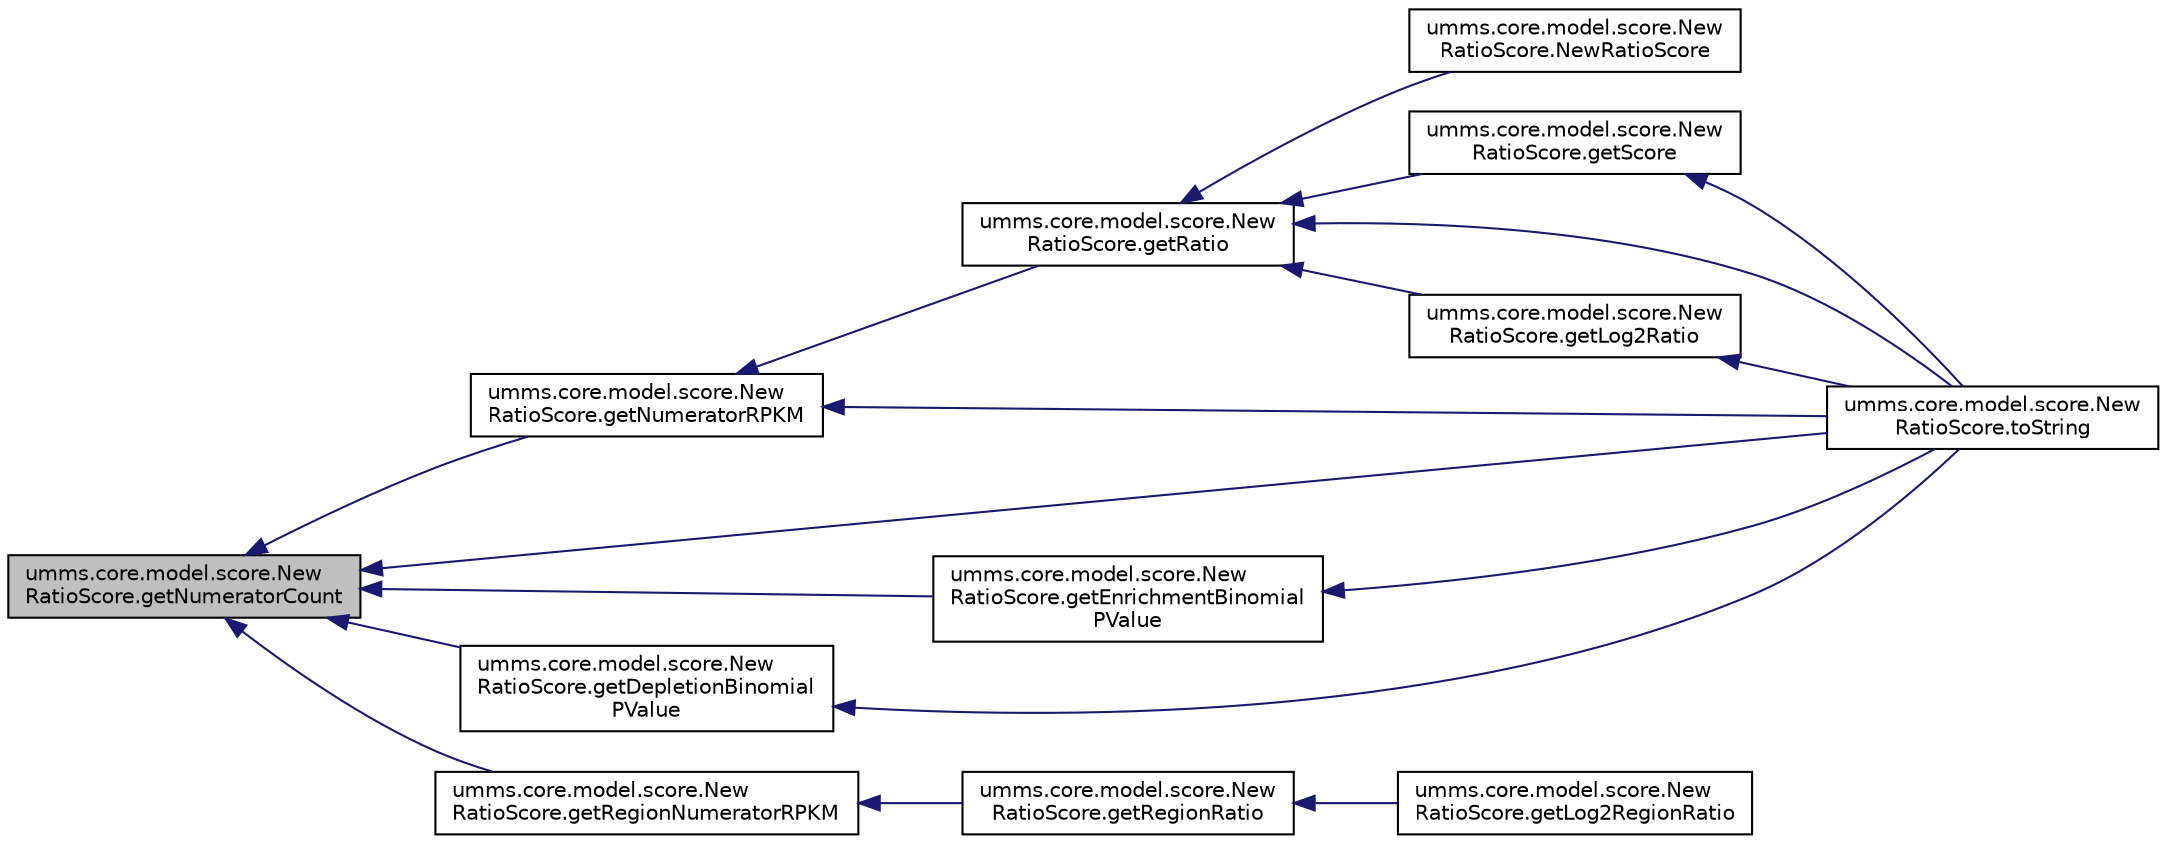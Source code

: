digraph "umms.core.model.score.NewRatioScore.getNumeratorCount"
{
  edge [fontname="Helvetica",fontsize="10",labelfontname="Helvetica",labelfontsize="10"];
  node [fontname="Helvetica",fontsize="10",shape=record];
  rankdir="LR";
  Node1 [label="umms.core.model.score.New\lRatioScore.getNumeratorCount",height=0.2,width=0.4,color="black", fillcolor="grey75", style="filled" fontcolor="black"];
  Node1 -> Node2 [dir="back",color="midnightblue",fontsize="10",style="solid",fontname="Helvetica"];
  Node2 [label="umms.core.model.score.New\lRatioScore.getNumeratorRPKM",height=0.2,width=0.4,color="black", fillcolor="white", style="filled",URL="$classumms_1_1core_1_1model_1_1score_1_1_new_ratio_score.html#a5895395a7e81a482257c8f28175ba67a"];
  Node2 -> Node3 [dir="back",color="midnightblue",fontsize="10",style="solid",fontname="Helvetica"];
  Node3 [label="umms.core.model.score.New\lRatioScore.getRatio",height=0.2,width=0.4,color="black", fillcolor="white", style="filled",URL="$classumms_1_1core_1_1model_1_1score_1_1_new_ratio_score.html#a241f72296f12599ebbc03f6b6babc9b6"];
  Node3 -> Node4 [dir="back",color="midnightblue",fontsize="10",style="solid",fontname="Helvetica"];
  Node4 [label="umms.core.model.score.New\lRatioScore.NewRatioScore",height=0.2,width=0.4,color="black", fillcolor="white", style="filled",URL="$classumms_1_1core_1_1model_1_1score_1_1_new_ratio_score.html#a83993d531991259236168b39fdace95e"];
  Node3 -> Node5 [dir="back",color="midnightblue",fontsize="10",style="solid",fontname="Helvetica"];
  Node5 [label="umms.core.model.score.New\lRatioScore.getScore",height=0.2,width=0.4,color="black", fillcolor="white", style="filled",URL="$classumms_1_1core_1_1model_1_1score_1_1_new_ratio_score.html#abc8dd462110ee0768011709ea84b9346"];
  Node5 -> Node6 [dir="back",color="midnightblue",fontsize="10",style="solid",fontname="Helvetica"];
  Node6 [label="umms.core.model.score.New\lRatioScore.toString",height=0.2,width=0.4,color="black", fillcolor="white", style="filled",URL="$classumms_1_1core_1_1model_1_1score_1_1_new_ratio_score.html#ae8767f8a4d1aa3613992cb4f43119669"];
  Node3 -> Node7 [dir="back",color="midnightblue",fontsize="10",style="solid",fontname="Helvetica"];
  Node7 [label="umms.core.model.score.New\lRatioScore.getLog2Ratio",height=0.2,width=0.4,color="black", fillcolor="white", style="filled",URL="$classumms_1_1core_1_1model_1_1score_1_1_new_ratio_score.html#a138a5c44c26357eede46db62a0030899"];
  Node7 -> Node6 [dir="back",color="midnightblue",fontsize="10",style="solid",fontname="Helvetica"];
  Node3 -> Node6 [dir="back",color="midnightblue",fontsize="10",style="solid",fontname="Helvetica"];
  Node2 -> Node6 [dir="back",color="midnightblue",fontsize="10",style="solid",fontname="Helvetica"];
  Node1 -> Node8 [dir="back",color="midnightblue",fontsize="10",style="solid",fontname="Helvetica"];
  Node8 [label="umms.core.model.score.New\lRatioScore.getEnrichmentBinomial\lPValue",height=0.2,width=0.4,color="black", fillcolor="white", style="filled",URL="$classumms_1_1core_1_1model_1_1score_1_1_new_ratio_score.html#a536d07d5066c4e0ddfee6f73f3dfaac0"];
  Node8 -> Node6 [dir="back",color="midnightblue",fontsize="10",style="solid",fontname="Helvetica"];
  Node1 -> Node9 [dir="back",color="midnightblue",fontsize="10",style="solid",fontname="Helvetica"];
  Node9 [label="umms.core.model.score.New\lRatioScore.getDepletionBinomial\lPValue",height=0.2,width=0.4,color="black", fillcolor="white", style="filled",URL="$classumms_1_1core_1_1model_1_1score_1_1_new_ratio_score.html#aa01e2e91cb8482d0d67493814b8afa4a"];
  Node9 -> Node6 [dir="back",color="midnightblue",fontsize="10",style="solid",fontname="Helvetica"];
  Node1 -> Node10 [dir="back",color="midnightblue",fontsize="10",style="solid",fontname="Helvetica"];
  Node10 [label="umms.core.model.score.New\lRatioScore.getRegionNumeratorRPKM",height=0.2,width=0.4,color="black", fillcolor="white", style="filled",URL="$classumms_1_1core_1_1model_1_1score_1_1_new_ratio_score.html#a26a42d5b27ecffe6bc7be64b5986d8fb"];
  Node10 -> Node11 [dir="back",color="midnightblue",fontsize="10",style="solid",fontname="Helvetica"];
  Node11 [label="umms.core.model.score.New\lRatioScore.getRegionRatio",height=0.2,width=0.4,color="black", fillcolor="white", style="filled",URL="$classumms_1_1core_1_1model_1_1score_1_1_new_ratio_score.html#a7d5afcbe79df879267e40808def116e9"];
  Node11 -> Node12 [dir="back",color="midnightblue",fontsize="10",style="solid",fontname="Helvetica"];
  Node12 [label="umms.core.model.score.New\lRatioScore.getLog2RegionRatio",height=0.2,width=0.4,color="black", fillcolor="white", style="filled",URL="$classumms_1_1core_1_1model_1_1score_1_1_new_ratio_score.html#ab9b35ce818f5f17c1bdf64a60610dd82"];
  Node1 -> Node6 [dir="back",color="midnightblue",fontsize="10",style="solid",fontname="Helvetica"];
}
